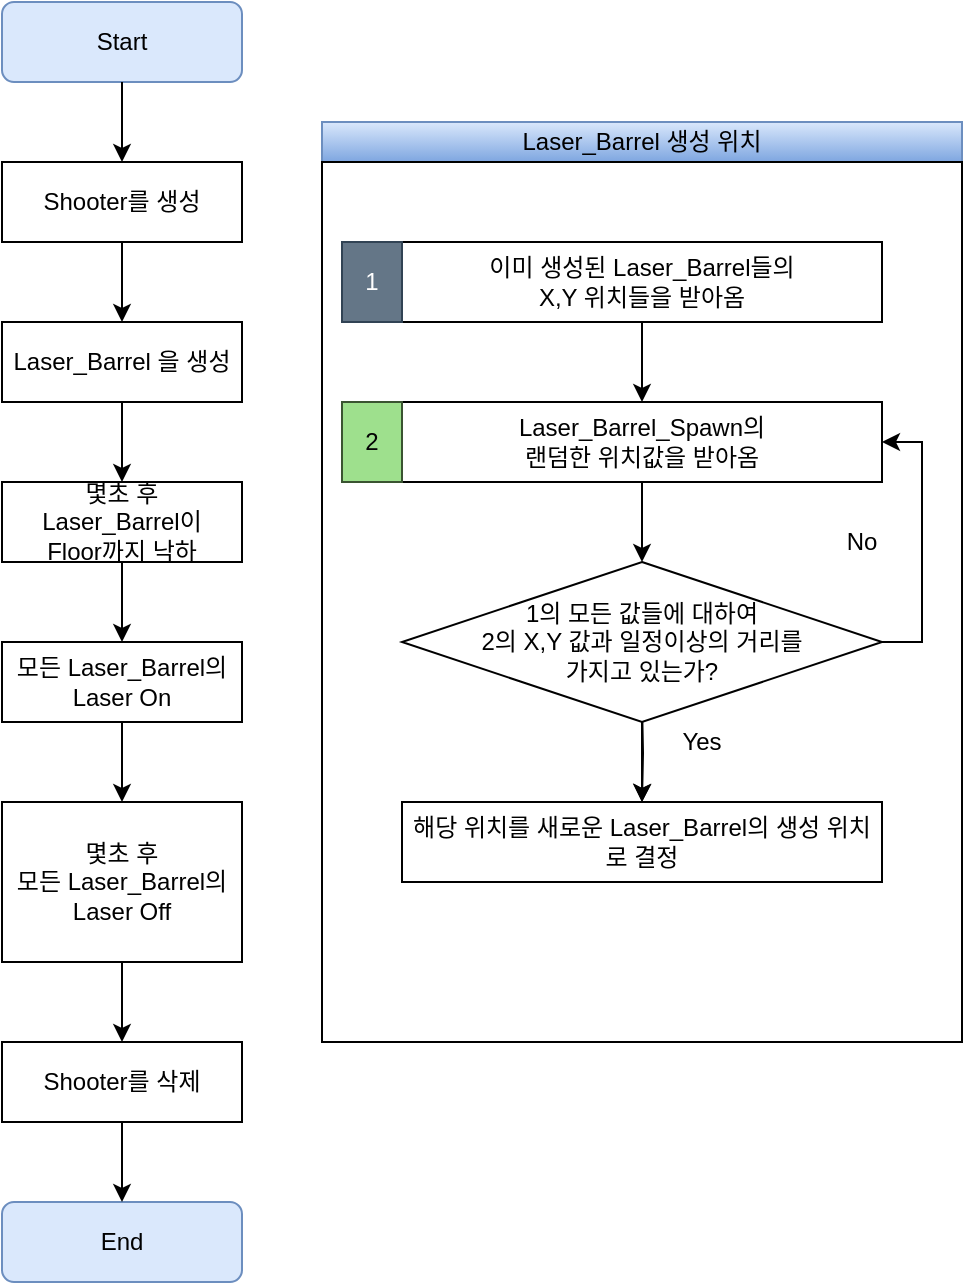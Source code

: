 <mxfile version="14.7.3" type="device"><diagram id="bJsktihh7OVASOa1seQ8" name="Page-1"><mxGraphModel dx="1422" dy="737" grid="1" gridSize="10" guides="1" tooltips="1" connect="1" arrows="1" fold="1" page="1" pageScale="1" pageWidth="827" pageHeight="1169" math="0" shadow="0"><root><mxCell id="0"/><mxCell id="1" parent="0"/><mxCell id="H5pvenkW1jAUrXfH1LLF-15" value="Laser_Barrel 생성 위치" style="rounded=0;whiteSpace=wrap;html=1;gradientColor=#7ea6e0;fillColor=#dae8fc;strokeColor=#6c8ebf;" vertex="1" parent="1"><mxGeometry x="360" y="180" width="320" height="20" as="geometry"/></mxCell><mxCell id="H5pvenkW1jAUrXfH1LLF-16" value="" style="rounded=0;whiteSpace=wrap;html=1;" vertex="1" parent="1"><mxGeometry x="360" y="200" width="320" height="440" as="geometry"/></mxCell><mxCell id="H5pvenkW1jAUrXfH1LLF-29" style="edgeStyle=orthogonalEdgeStyle;rounded=0;orthogonalLoop=1;jettySize=auto;html=1;exitX=0.5;exitY=1;exitDx=0;exitDy=0;entryX=0.5;entryY=0;entryDx=0;entryDy=0;" edge="1" parent="1" target="H5pvenkW1jAUrXfH1LLF-27"><mxGeometry relative="1" as="geometry"><mxPoint x="520" y="470" as="sourcePoint"/></mxGeometry></mxCell><mxCell id="H5pvenkW1jAUrXfH1LLF-27" value="해당 위치를 새로운 Laser_Barrel의 생성 위치로 결정" style="rounded=0;whiteSpace=wrap;html=1;" vertex="1" parent="1"><mxGeometry x="400" y="520" width="240" height="40" as="geometry"/></mxCell><mxCell id="H5pvenkW1jAUrXfH1LLF-36" style="edgeStyle=orthogonalEdgeStyle;rounded=0;orthogonalLoop=1;jettySize=auto;html=1;exitX=0.5;exitY=1;exitDx=0;exitDy=0;" edge="1" parent="1" source="H5pvenkW1jAUrXfH1LLF-30" target="H5pvenkW1jAUrXfH1LLF-35"><mxGeometry relative="1" as="geometry"/></mxCell><mxCell id="H5pvenkW1jAUrXfH1LLF-30" value="이미 생성된 Laser_Barrel들의&lt;br&gt;X,Y 위치들을 받아옴" style="rounded=0;whiteSpace=wrap;html=1;" vertex="1" parent="1"><mxGeometry x="400" y="240" width="240" height="40" as="geometry"/></mxCell><mxCell id="H5pvenkW1jAUrXfH1LLF-33" value="" style="edgeStyle=orthogonalEdgeStyle;rounded=0;orthogonalLoop=1;jettySize=auto;html=1;" edge="1" parent="1" source="H5pvenkW1jAUrXfH1LLF-31" target="H5pvenkW1jAUrXfH1LLF-27"><mxGeometry relative="1" as="geometry"/></mxCell><mxCell id="H5pvenkW1jAUrXfH1LLF-38" style="edgeStyle=orthogonalEdgeStyle;rounded=0;orthogonalLoop=1;jettySize=auto;html=1;exitX=1;exitY=0.5;exitDx=0;exitDy=0;entryX=1;entryY=0.5;entryDx=0;entryDy=0;" edge="1" parent="1" source="H5pvenkW1jAUrXfH1LLF-31" target="H5pvenkW1jAUrXfH1LLF-35"><mxGeometry relative="1" as="geometry"/></mxCell><mxCell id="H5pvenkW1jAUrXfH1LLF-31" value="1의 모든 값들에 대하여&lt;br&gt;2의 X,Y 값과 일정이상의 거리를&lt;br&gt;가지고 있는가?" style="rhombus;whiteSpace=wrap;html=1;" vertex="1" parent="1"><mxGeometry x="400" y="400" width="240" height="80" as="geometry"/></mxCell><mxCell id="H5pvenkW1jAUrXfH1LLF-37" style="edgeStyle=orthogonalEdgeStyle;rounded=0;orthogonalLoop=1;jettySize=auto;html=1;exitX=0.5;exitY=1;exitDx=0;exitDy=0;entryX=0.5;entryY=0;entryDx=0;entryDy=0;" edge="1" parent="1" source="H5pvenkW1jAUrXfH1LLF-35" target="H5pvenkW1jAUrXfH1LLF-31"><mxGeometry relative="1" as="geometry"/></mxCell><mxCell id="H5pvenkW1jAUrXfH1LLF-35" value="Laser_Barrel_Spawn의&lt;br&gt;랜덤한 위치값을 받아옴" style="rounded=0;whiteSpace=wrap;html=1;" vertex="1" parent="1"><mxGeometry x="400" y="320" width="240" height="40" as="geometry"/></mxCell><mxCell id="H5pvenkW1jAUrXfH1LLF-39" value="1" style="rounded=0;whiteSpace=wrap;html=1;fillColor=#647687;strokeColor=#314354;fontColor=#ffffff;" vertex="1" parent="1"><mxGeometry x="370" y="240" width="30" height="40" as="geometry"/></mxCell><mxCell id="H5pvenkW1jAUrXfH1LLF-40" value="2" style="rounded=0;whiteSpace=wrap;html=1;strokeColor=#3A5431;fillColor=#9EE08D;fontColor=#030303;" vertex="1" parent="1"><mxGeometry x="370" y="320" width="30" height="40" as="geometry"/></mxCell><mxCell id="H5pvenkW1jAUrXfH1LLF-41" value="Yes" style="text;html=1;strokeColor=none;fillColor=none;align=center;verticalAlign=middle;whiteSpace=wrap;rounded=0;" vertex="1" parent="1"><mxGeometry x="530" y="480" width="40" height="20" as="geometry"/></mxCell><mxCell id="H5pvenkW1jAUrXfH1LLF-42" value="No" style="text;html=1;strokeColor=none;fillColor=none;align=center;verticalAlign=middle;whiteSpace=wrap;rounded=0;" vertex="1" parent="1"><mxGeometry x="610" y="380" width="40" height="20" as="geometry"/></mxCell><mxCell id="H5pvenkW1jAUrXfH1LLF-49" value="" style="group" vertex="1" connectable="0" parent="1"><mxGeometry x="200" y="120" width="120" height="640" as="geometry"/></mxCell><mxCell id="H5pvenkW1jAUrXfH1LLF-1" value="Start" style="rounded=1;whiteSpace=wrap;html=1;fillColor=#dae8fc;strokeColor=#6c8ebf;" vertex="1" parent="H5pvenkW1jAUrXfH1LLF-49"><mxGeometry width="120" height="40" as="geometry"/></mxCell><mxCell id="H5pvenkW1jAUrXfH1LLF-50" style="edgeStyle=orthogonalEdgeStyle;rounded=0;orthogonalLoop=1;jettySize=auto;html=1;exitX=0.5;exitY=1;exitDx=0;exitDy=0;fontColor=#030303;" edge="1" parent="H5pvenkW1jAUrXfH1LLF-49" source="H5pvenkW1jAUrXfH1LLF-2" target="H5pvenkW1jAUrXfH1LLF-4"><mxGeometry relative="1" as="geometry"/></mxCell><mxCell id="H5pvenkW1jAUrXfH1LLF-2" value="Laser_Barrel 을 생성" style="rounded=0;whiteSpace=wrap;html=1;" vertex="1" parent="H5pvenkW1jAUrXfH1LLF-49"><mxGeometry y="160" width="120" height="40" as="geometry"/></mxCell><mxCell id="H5pvenkW1jAUrXfH1LLF-51" style="edgeStyle=orthogonalEdgeStyle;rounded=0;orthogonalLoop=1;jettySize=auto;html=1;exitX=0.5;exitY=1;exitDx=0;exitDy=0;entryX=0.5;entryY=0;entryDx=0;entryDy=0;fontColor=#030303;" edge="1" parent="H5pvenkW1jAUrXfH1LLF-49" source="H5pvenkW1jAUrXfH1LLF-4" target="H5pvenkW1jAUrXfH1LLF-43"><mxGeometry relative="1" as="geometry"/></mxCell><mxCell id="H5pvenkW1jAUrXfH1LLF-4" value="몇초 후&lt;br&gt;Laser_Barrel이&lt;br&gt;Floor까지 낙하" style="rounded=0;whiteSpace=wrap;html=1;" vertex="1" parent="H5pvenkW1jAUrXfH1LLF-49"><mxGeometry y="240" width="120" height="40" as="geometry"/></mxCell><mxCell id="H5pvenkW1jAUrXfH1LLF-10" style="edgeStyle=orthogonalEdgeStyle;rounded=0;orthogonalLoop=1;jettySize=auto;html=1;exitX=0.5;exitY=1;exitDx=0;exitDy=0;entryX=0.5;entryY=0;entryDx=0;entryDy=0;" edge="1" parent="H5pvenkW1jAUrXfH1LLF-49" source="H5pvenkW1jAUrXfH1LLF-7" target="H5pvenkW1jAUrXfH1LLF-2"><mxGeometry relative="1" as="geometry"/></mxCell><mxCell id="H5pvenkW1jAUrXfH1LLF-7" value="Shooter를 생성" style="rounded=0;whiteSpace=wrap;html=1;" vertex="1" parent="H5pvenkW1jAUrXfH1LLF-49"><mxGeometry y="80" width="120" height="40" as="geometry"/></mxCell><mxCell id="H5pvenkW1jAUrXfH1LLF-9" style="edgeStyle=orthogonalEdgeStyle;rounded=0;orthogonalLoop=1;jettySize=auto;html=1;exitX=0.5;exitY=1;exitDx=0;exitDy=0;" edge="1" parent="H5pvenkW1jAUrXfH1LLF-49" source="H5pvenkW1jAUrXfH1LLF-1" target="H5pvenkW1jAUrXfH1LLF-7"><mxGeometry relative="1" as="geometry"/></mxCell><mxCell id="H5pvenkW1jAUrXfH1LLF-11" value="몇초 후&lt;br&gt;모든 Laser_Barrel의&lt;br&gt;Laser Off" style="rounded=0;whiteSpace=wrap;html=1;" vertex="1" parent="H5pvenkW1jAUrXfH1LLF-49"><mxGeometry y="400" width="120" height="80" as="geometry"/></mxCell><mxCell id="H5pvenkW1jAUrXfH1LLF-13" value="End" style="rounded=1;whiteSpace=wrap;html=1;fillColor=#dae8fc;strokeColor=#6c8ebf;" vertex="1" parent="H5pvenkW1jAUrXfH1LLF-49"><mxGeometry y="600" width="120" height="40" as="geometry"/></mxCell><mxCell id="H5pvenkW1jAUrXfH1LLF-48" style="edgeStyle=orthogonalEdgeStyle;rounded=0;orthogonalLoop=1;jettySize=auto;html=1;exitX=0.5;exitY=1;exitDx=0;exitDy=0;entryX=0.5;entryY=0;entryDx=0;entryDy=0;" edge="1" parent="H5pvenkW1jAUrXfH1LLF-49" source="H5pvenkW1jAUrXfH1LLF-46" target="H5pvenkW1jAUrXfH1LLF-13"><mxGeometry relative="1" as="geometry"/></mxCell><mxCell id="H5pvenkW1jAUrXfH1LLF-46" value="Shooter를 삭제" style="rounded=0;whiteSpace=wrap;html=1;" vertex="1" parent="H5pvenkW1jAUrXfH1LLF-49"><mxGeometry y="520" width="120" height="40" as="geometry"/></mxCell><mxCell id="H5pvenkW1jAUrXfH1LLF-47" style="edgeStyle=orthogonalEdgeStyle;rounded=0;orthogonalLoop=1;jettySize=auto;html=1;exitX=0.5;exitY=1;exitDx=0;exitDy=0;entryX=0.5;entryY=0;entryDx=0;entryDy=0;" edge="1" parent="H5pvenkW1jAUrXfH1LLF-49" source="H5pvenkW1jAUrXfH1LLF-11" target="H5pvenkW1jAUrXfH1LLF-46"><mxGeometry relative="1" as="geometry"/></mxCell><mxCell id="H5pvenkW1jAUrXfH1LLF-52" style="edgeStyle=orthogonalEdgeStyle;rounded=0;orthogonalLoop=1;jettySize=auto;html=1;exitX=0.5;exitY=1;exitDx=0;exitDy=0;entryX=0.5;entryY=0;entryDx=0;entryDy=0;fontColor=#030303;" edge="1" parent="H5pvenkW1jAUrXfH1LLF-49" source="H5pvenkW1jAUrXfH1LLF-43" target="H5pvenkW1jAUrXfH1LLF-11"><mxGeometry relative="1" as="geometry"/></mxCell><mxCell id="H5pvenkW1jAUrXfH1LLF-43" value="모든 Laser_Barrel의&lt;br&gt;Laser On" style="rounded=0;whiteSpace=wrap;html=1;" vertex="1" parent="H5pvenkW1jAUrXfH1LLF-49"><mxGeometry y="320" width="120" height="40" as="geometry"/></mxCell></root></mxGraphModel></diagram></mxfile>